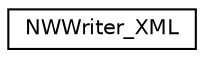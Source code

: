digraph "Graphical Class Hierarchy"
{
  edge [fontname="Helvetica",fontsize="10",labelfontname="Helvetica",labelfontsize="10"];
  node [fontname="Helvetica",fontsize="10",shape=record];
  rankdir="LR";
  Node0 [label="NWWriter_XML",height=0.2,width=0.4,color="black", fillcolor="white", style="filled",URL="$d3/d53/class_n_w_writer___x_m_l.html",tooltip="Exporter writing networks using XML (native input) format. "];
}
